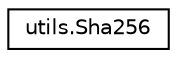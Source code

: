 digraph "Graphical Class Hierarchy"
{
 // LATEX_PDF_SIZE
  edge [fontname="Helvetica",fontsize="10",labelfontname="Helvetica",labelfontsize="10"];
  node [fontname="Helvetica",fontsize="10",shape=record];
  rankdir="LR";
  Node0 [label="utils.Sha256",height=0.2,width=0.4,color="black", fillcolor="white", style="filled",URL="$d3/d79/classutils_1_1Sha256.html",tooltip=" "];
}
